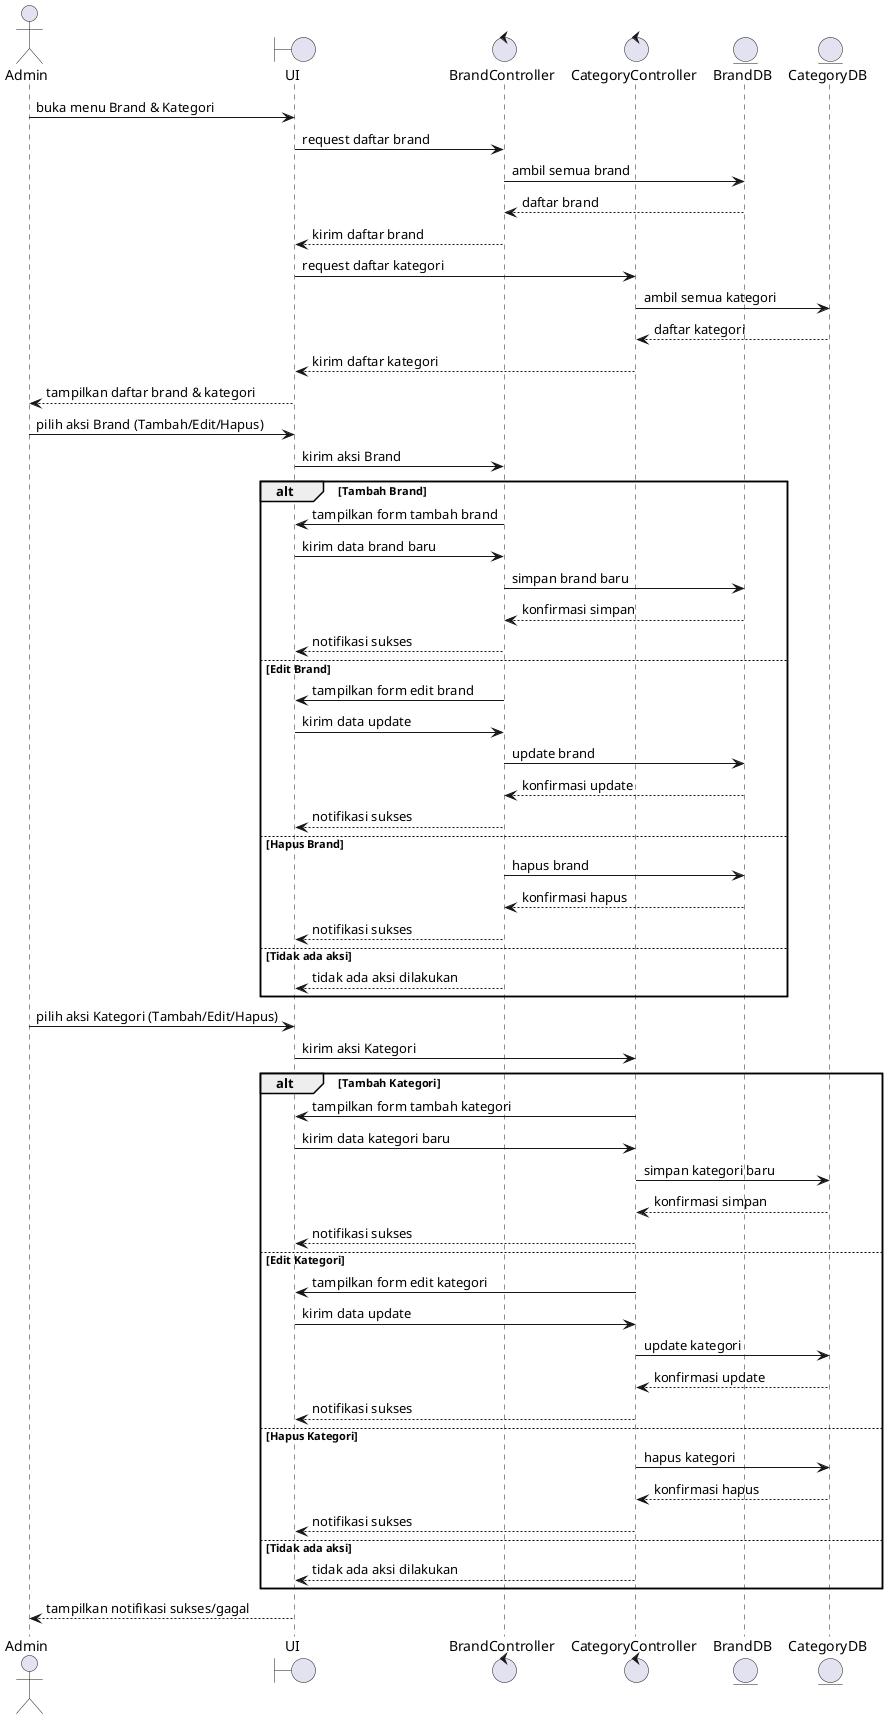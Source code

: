 @startuml SD_AdminCatalog

actor Admin
boundary UI
control BrandController
control CategoryController
entity BrandDB
entity CategoryDB

Admin -> UI : buka menu Brand & Kategori
UI -> BrandController : request daftar brand
BrandController -> BrandDB : ambil semua brand
BrandDB --> BrandController : daftar brand
BrandController --> UI : kirim daftar brand

UI -> CategoryController : request daftar kategori
CategoryController -> CategoryDB : ambil semua kategori
CategoryDB --> CategoryController : daftar kategori
CategoryController --> UI : kirim daftar kategori

UI --> Admin : tampilkan daftar brand & kategori

Admin -> UI : pilih aksi Brand (Tambah/Edit/Hapus)
UI -> BrandController : kirim aksi Brand

alt Tambah Brand
    BrandController -> UI : tampilkan form tambah brand
    UI -> BrandController : kirim data brand baru
    BrandController -> BrandDB : simpan brand baru
    BrandDB --> BrandController : konfirmasi simpan
    BrandController --> UI : notifikasi sukses
else Edit Brand
    BrandController -> UI : tampilkan form edit brand
    UI -> BrandController : kirim data update
    BrandController -> BrandDB : update brand
    BrandDB --> BrandController : konfirmasi update
    BrandController --> UI : notifikasi sukses
else Hapus Brand
    BrandController -> BrandDB : hapus brand
    BrandDB --> BrandController : konfirmasi hapus
    BrandController --> UI : notifikasi sukses
else Tidak ada aksi
    BrandController --> UI : tidak ada aksi dilakukan
end

Admin -> UI : pilih aksi Kategori (Tambah/Edit/Hapus)
UI -> CategoryController : kirim aksi Kategori

alt Tambah Kategori
    CategoryController -> UI : tampilkan form tambah kategori
    UI -> CategoryController : kirim data kategori baru
    CategoryController -> CategoryDB : simpan kategori baru
    CategoryDB --> CategoryController : konfirmasi simpan
    CategoryController --> UI : notifikasi sukses
else Edit Kategori
    CategoryController -> UI : tampilkan form edit kategori
    UI -> CategoryController : kirim data update
    CategoryController -> CategoryDB : update kategori
    CategoryDB --> CategoryController : konfirmasi update
    CategoryController --> UI : notifikasi sukses
else Hapus Kategori
    CategoryController -> CategoryDB : hapus kategori
    CategoryDB --> CategoryController : konfirmasi hapus
    CategoryController --> UI : notifikasi sukses
else Tidak ada aksi
    CategoryController --> UI : tidak ada aksi dilakukan
end

UI --> Admin : tampilkan notifikasi sukses/gagal

@enduml
